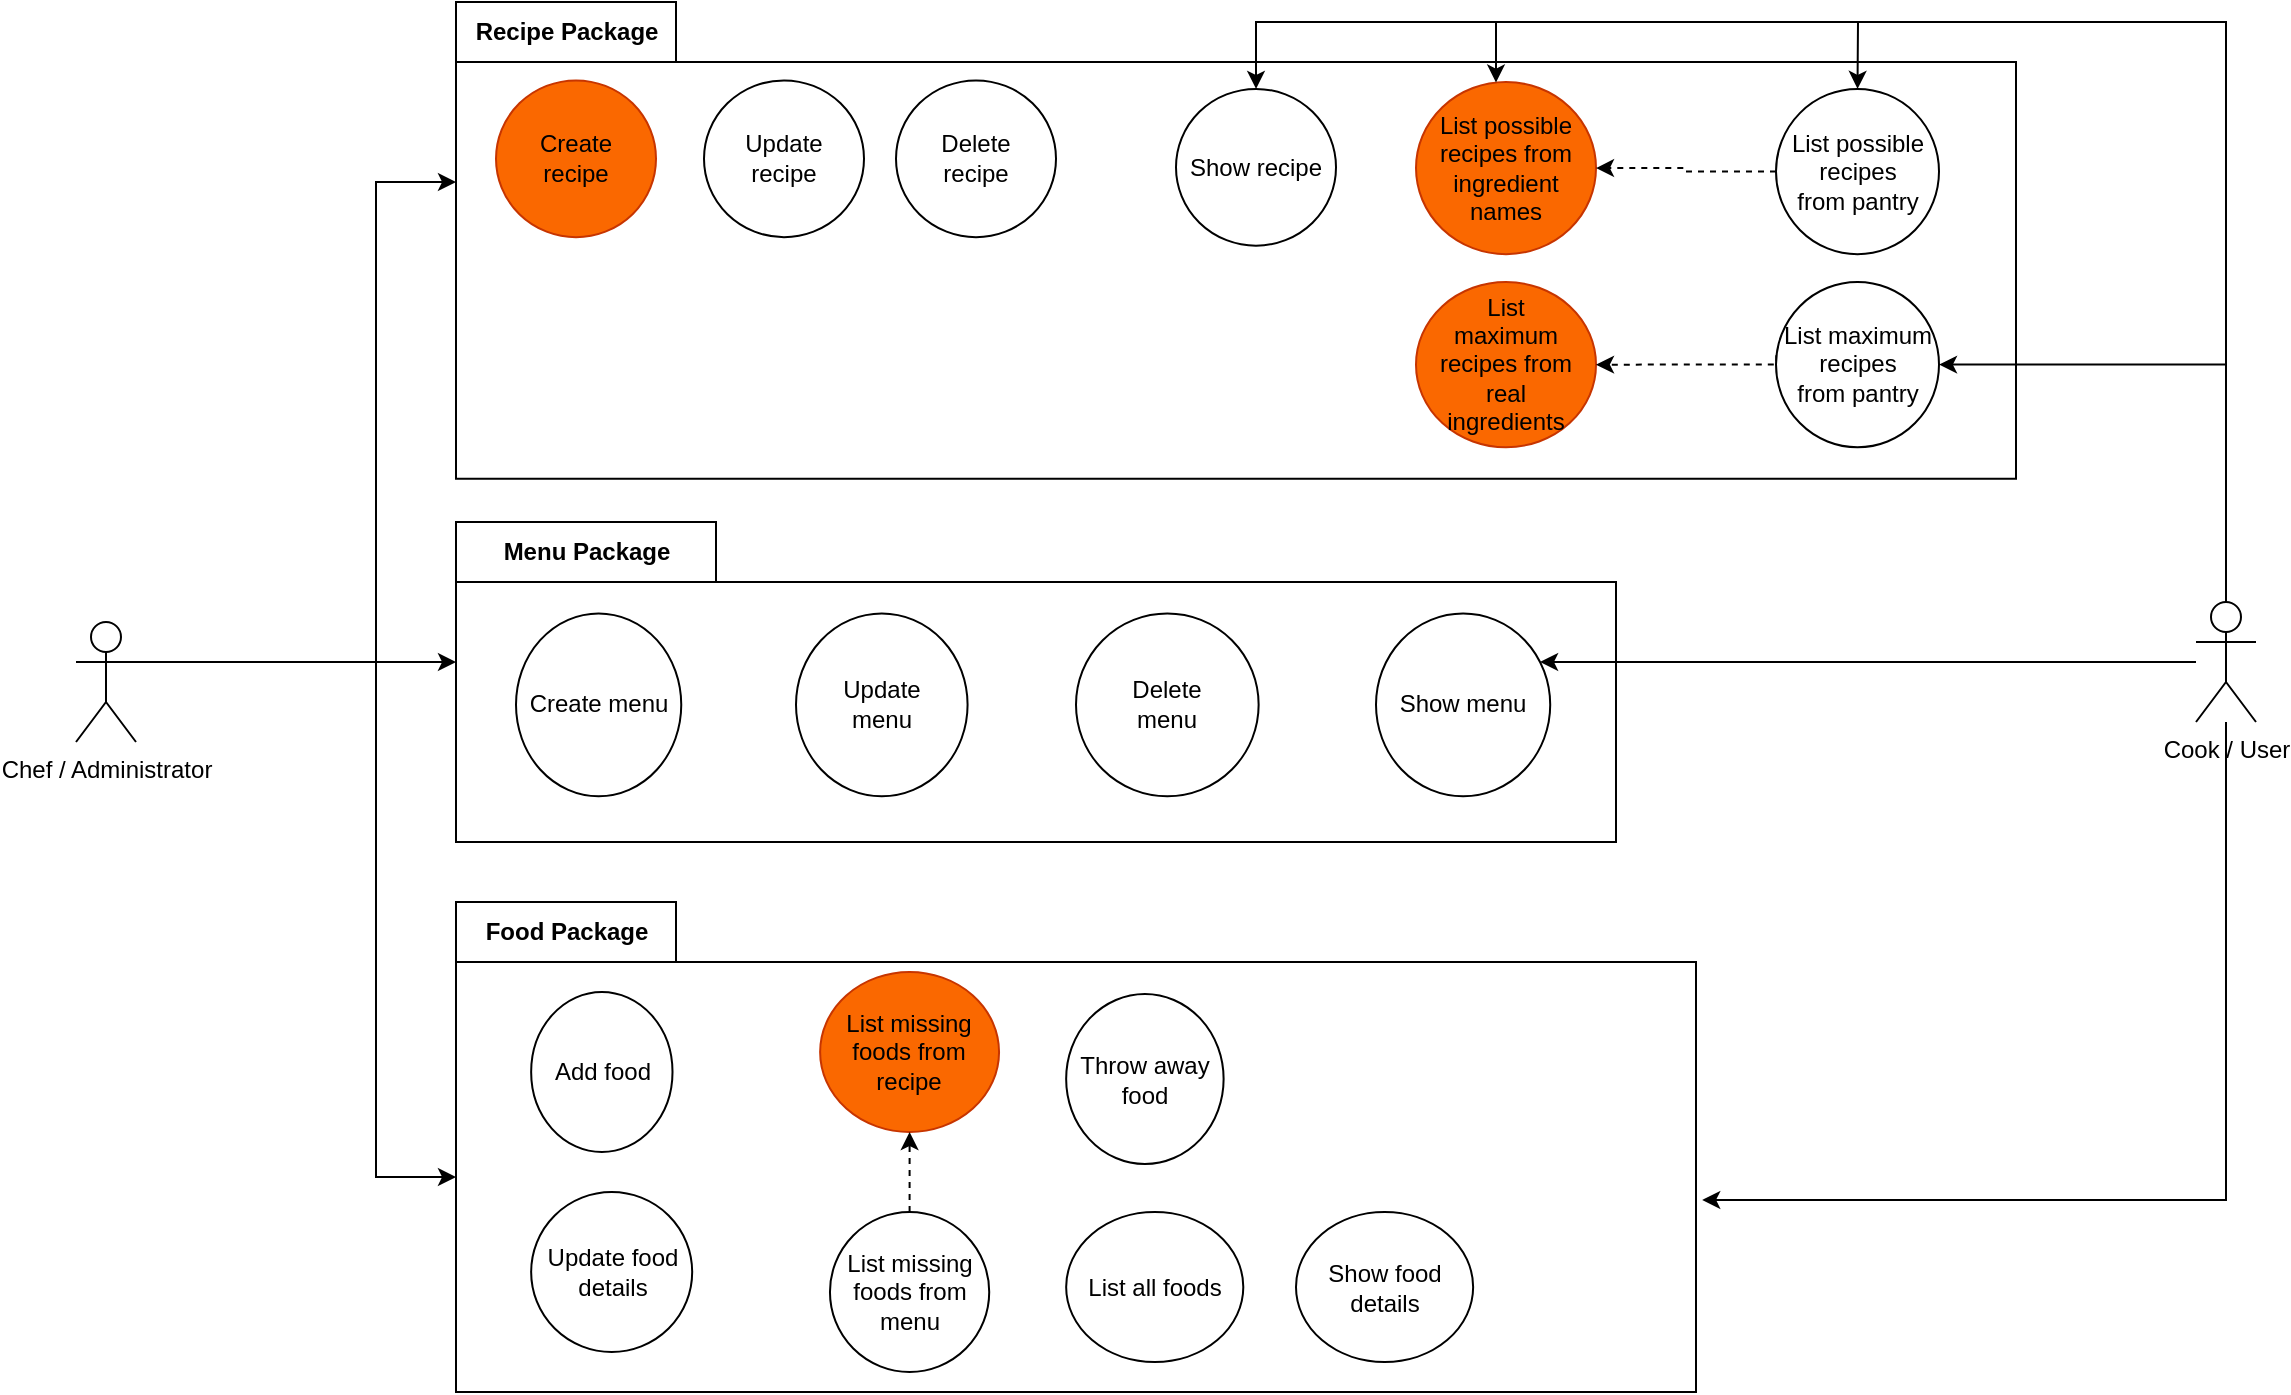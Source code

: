 <mxfile version="20.5.3" type="embed"><diagram name="Página-1" id="-CO6_jrW9DA6pvJ7dElY"><mxGraphModel dx="1101" dy="1614" grid="1" gridSize="10" guides="1" tooltips="1" connect="1" arrows="1" fold="1" page="1" pageScale="1" pageWidth="827" pageHeight="1169" math="0" shadow="0"><root><mxCell id="0"/><mxCell id="1" parent="0"/><mxCell id="1ZX_MkZ9JSZabqy4LFC7-55" value="Recipe Package" style="shape=folder;fontStyle=1;tabWidth=110;tabHeight=30;tabPosition=left;html=1;boundedLbl=1;labelInHeader=1;container=1;collapsible=0;" parent="1" vertex="1"><mxGeometry x="290" y="-170" width="780" height="238.382" as="geometry"/></mxCell><mxCell id="1ZX_MkZ9JSZabqy4LFC7-56" value="" style="html=1;strokeColor=none;resizeWidth=1;resizeHeight=1;fillColor=none;part=1;connectable=0;allowArrows=0;deletable=0;" parent="1ZX_MkZ9JSZabqy4LFC7-55" vertex="1"><mxGeometry width="780" height="97.975" relative="1" as="geometry"><mxPoint y="30" as="offset"/></mxGeometry></mxCell><mxCell id="1ZX_MkZ9JSZabqy4LFC7-2" value="Create&lt;br&gt;recipe" style="ellipse;whiteSpace=wrap;html=1;verticalAlign=middle;fillColor=#fa6800;strokeColor=#C73500;fontColor=#000000;" parent="1ZX_MkZ9JSZabqy4LFC7-55" vertex="1"><mxGeometry x="20" y="39.19" width="80" height="78.38" as="geometry"/></mxCell><mxCell id="1ZX_MkZ9JSZabqy4LFC7-23" value="Update&lt;br&gt;recipe" style="ellipse;whiteSpace=wrap;html=1;verticalAlign=middle;" parent="1ZX_MkZ9JSZabqy4LFC7-55" vertex="1"><mxGeometry x="124" y="39.19" width="80" height="78.38" as="geometry"/></mxCell><mxCell id="1ZX_MkZ9JSZabqy4LFC7-25" value="Delete&lt;br&gt;recipe" style="ellipse;whiteSpace=wrap;html=1;verticalAlign=middle;" parent="1ZX_MkZ9JSZabqy4LFC7-55" vertex="1"><mxGeometry x="220" y="39.19" width="80" height="78.38" as="geometry"/></mxCell><mxCell id="1ZX_MkZ9JSZabqy4LFC7-27" value="Show recipe" style="ellipse;whiteSpace=wrap;html=1;verticalAlign=middle;direction=south;" parent="1ZX_MkZ9JSZabqy4LFC7-55" vertex="1"><mxGeometry x="360" y="43.442" width="80" height="78.38" as="geometry"/></mxCell><mxCell id="1ZX_MkZ9JSZabqy4LFC7-7" value="List possible recipes from ingredient&lt;br&gt;names" style="ellipse;whiteSpace=wrap;html=1;verticalAlign=middle;fillColor=#fa6800;strokeColor=#C73500;fontColor=#000000;" parent="1ZX_MkZ9JSZabqy4LFC7-55" vertex="1"><mxGeometry x="480" y="40" width="90" height="86.07" as="geometry"/></mxCell><mxCell id="1ZX_MkZ9JSZabqy4LFC7-16" value="List possible recipes from&amp;nbsp;pantry" style="ellipse;whiteSpace=wrap;html=1;verticalAlign=middle;" parent="1ZX_MkZ9JSZabqy4LFC7-55" vertex="1"><mxGeometry x="660" y="43.442" width="81.5" height="82.632" as="geometry"/></mxCell><mxCell id="1ZX_MkZ9JSZabqy4LFC7-39" value="" style="edgeStyle=orthogonalEdgeStyle;rounded=0;orthogonalLoop=1;jettySize=auto;html=1;dashed=1;" parent="1ZX_MkZ9JSZabqy4LFC7-55" source="1ZX_MkZ9JSZabqy4LFC7-16" target="1ZX_MkZ9JSZabqy4LFC7-7" edge="1"><mxGeometry relative="1" as="geometry"/></mxCell><mxCell id="2" value="List&lt;br&gt;maximum recipes from real&lt;br&gt;ingredients" style="ellipse;whiteSpace=wrap;html=1;verticalAlign=middle;fillColor=#fa6800;strokeColor=#C73500;fontColor=#000000;" vertex="1" parent="1ZX_MkZ9JSZabqy4LFC7-55"><mxGeometry x="480" y="140" width="90" height="82.63" as="geometry"/></mxCell><mxCell id="5" style="edgeStyle=orthogonalEdgeStyle;rounded=0;orthogonalLoop=1;jettySize=auto;html=1;dashed=1;exitX=0.002;exitY=0.443;exitDx=0;exitDy=0;exitPerimeter=0;entryX=1;entryY=0.5;entryDx=0;entryDy=0;" edge="1" parent="1ZX_MkZ9JSZabqy4LFC7-55" source="4" target="2"><mxGeometry relative="1" as="geometry"><Array as="points"><mxPoint x="660" y="181"/></Array></mxGeometry></mxCell><mxCell id="4" value="List maximum recipes from&amp;nbsp;pantry" style="ellipse;whiteSpace=wrap;html=1;verticalAlign=middle;" vertex="1" parent="1ZX_MkZ9JSZabqy4LFC7-55"><mxGeometry x="660" y="139.994" width="81.5" height="82.632" as="geometry"/></mxCell><mxCell id="1ZX_MkZ9JSZabqy4LFC7-57" value="Menu Package" style="shape=folder;fontStyle=1;tabWidth=130;tabHeight=30;tabPosition=left;html=1;boundedLbl=1;labelInHeader=1;container=1;collapsible=0;" parent="1" vertex="1"><mxGeometry x="290" y="90" width="580" height="160" as="geometry"/></mxCell><mxCell id="1ZX_MkZ9JSZabqy4LFC7-58" value="" style="html=1;strokeColor=none;resizeWidth=1;resizeHeight=1;fillColor=none;part=1;connectable=0;allowArrows=0;deletable=0;" parent="1ZX_MkZ9JSZabqy4LFC7-57" vertex="1"><mxGeometry width="442.632" height="112" relative="1" as="geometry"><mxPoint y="30" as="offset"/></mxGeometry></mxCell><mxCell id="1ZX_MkZ9JSZabqy4LFC7-5" value="Create menu" style="ellipse;whiteSpace=wrap;html=1;verticalAlign=middle;" parent="1ZX_MkZ9JSZabqy4LFC7-57" vertex="1"><mxGeometry x="30" y="45.71" width="82.63" height="91.43" as="geometry"/></mxCell><mxCell id="1ZX_MkZ9JSZabqy4LFC7-33" value="Update&lt;br&gt;menu" style="ellipse;whiteSpace=wrap;html=1;verticalAlign=middle;" parent="1ZX_MkZ9JSZabqy4LFC7-57" vertex="1"><mxGeometry x="170" y="45.71" width="85.79" height="91.43" as="geometry"/></mxCell><mxCell id="1ZX_MkZ9JSZabqy4LFC7-35" value="Delete&lt;br&gt;menu" style="ellipse;whiteSpace=wrap;html=1;verticalAlign=middle;" parent="1ZX_MkZ9JSZabqy4LFC7-57" vertex="1"><mxGeometry x="310" y="45.71" width="91.32" height="91.43" as="geometry"/></mxCell><mxCell id="1ZX_MkZ9JSZabqy4LFC7-30" value="Show menu" style="ellipse;whiteSpace=wrap;html=1;verticalAlign=middle;" parent="1ZX_MkZ9JSZabqy4LFC7-57" vertex="1"><mxGeometry x="460" y="45.71" width="87.11" height="91.43" as="geometry"/></mxCell><mxCell id="1ZX_MkZ9JSZabqy4LFC7-41" value="Food&amp;nbsp;Package" style="shape=folder;fontStyle=1;tabWidth=110;tabHeight=30;tabPosition=left;html=1;boundedLbl=1;labelInHeader=1;container=1;collapsible=0;" parent="1" vertex="1"><mxGeometry x="290" y="280" width="620" height="245" as="geometry"/></mxCell><mxCell id="1ZX_MkZ9JSZabqy4LFC7-42" value="" style="html=1;strokeColor=none;resizeWidth=1;resizeHeight=1;fillColor=none;part=1;connectable=0;allowArrows=0;deletable=0;" parent="1ZX_MkZ9JSZabqy4LFC7-41" vertex="1"><mxGeometry width="600.317" height="190" relative="1" as="geometry"><mxPoint y="30" as="offset"/></mxGeometry></mxCell><mxCell id="1ZX_MkZ9JSZabqy4LFC7-19" value="Add food" style="ellipse;whiteSpace=wrap;html=1;verticalAlign=middle;" parent="1ZX_MkZ9JSZabqy4LFC7-41" vertex="1"><mxGeometry x="37.574" y="45" width="70.68" height="80" as="geometry"/></mxCell><mxCell id="1ZX_MkZ9JSZabqy4LFC7-20" value="Update food details" style="ellipse;whiteSpace=wrap;html=1;verticalAlign=middle;" parent="1ZX_MkZ9JSZabqy4LFC7-41" vertex="1"><mxGeometry x="37.574" y="145" width="80.521" height="80" as="geometry"/></mxCell><mxCell id="1ZX_MkZ9JSZabqy4LFC7-21" value="Throw away food" style="ellipse;whiteSpace=wrap;html=1;verticalAlign=middle;" parent="1ZX_MkZ9JSZabqy4LFC7-41" vertex="1"><mxGeometry x="305.081" y="46" width="78.73" height="85" as="geometry"/></mxCell><mxCell id="1ZX_MkZ9JSZabqy4LFC7-22" value="List all foods" style="ellipse;whiteSpace=wrap;html=1;verticalAlign=middle;" parent="1ZX_MkZ9JSZabqy4LFC7-41" vertex="1"><mxGeometry x="305.079" y="155" width="88.571" height="75" as="geometry"/></mxCell><mxCell id="1ZX_MkZ9JSZabqy4LFC7-13" value="List missing foods from recipe" style="ellipse;whiteSpace=wrap;html=1;verticalAlign=middle;fillColor=#fa6800;strokeColor=#C73500;fontColor=#000000;" parent="1ZX_MkZ9JSZabqy4LFC7-41" vertex="1"><mxGeometry x="182.063" y="35" width="89.467" height="80" as="geometry"/></mxCell><mxCell id="1ZX_MkZ9JSZabqy4LFC7-62" value="" style="edgeStyle=orthogonalEdgeStyle;rounded=0;orthogonalLoop=1;jettySize=auto;html=1;dashed=1;" parent="1ZX_MkZ9JSZabqy4LFC7-41" source="1ZX_MkZ9JSZabqy4LFC7-15" target="1ZX_MkZ9JSZabqy4LFC7-13" edge="1"><mxGeometry relative="1" as="geometry"/></mxCell><mxCell id="1ZX_MkZ9JSZabqy4LFC7-15" value="List missing foods from menu" style="ellipse;whiteSpace=wrap;html=1;verticalAlign=middle;" parent="1ZX_MkZ9JSZabqy4LFC7-41" vertex="1"><mxGeometry x="186.984" y="155" width="79.626" height="80" as="geometry"/></mxCell><mxCell id="uPa43uA3AVw1JParbl73-2" value="Show food details" style="ellipse;whiteSpace=wrap;html=1;verticalAlign=middle;" parent="1ZX_MkZ9JSZabqy4LFC7-41" vertex="1"><mxGeometry x="419.999" y="155" width="88.571" height="75" as="geometry"/></mxCell><mxCell id="1ZX_MkZ9JSZabqy4LFC7-3" value="" style="edgeStyle=orthogonalEdgeStyle;rounded=0;orthogonalLoop=1;jettySize=auto;html=1;" parent="1" source="1ZX_MkZ9JSZabqy4LFC7-1" target="1ZX_MkZ9JSZabqy4LFC7-55" edge="1"><mxGeometry relative="1" as="geometry"><mxPoint x="160" y="150" as="sourcePoint"/><Array as="points"><mxPoint x="250" y="160"/><mxPoint x="250" y="-80"/></Array></mxGeometry></mxCell><mxCell id="1ZX_MkZ9JSZabqy4LFC7-17" style="edgeStyle=orthogonalEdgeStyle;rounded=0;orthogonalLoop=1;jettySize=auto;html=1;" parent="1" source="1ZX_MkZ9JSZabqy4LFC7-1" target="1ZX_MkZ9JSZabqy4LFC7-57" edge="1"><mxGeometry relative="1" as="geometry"><Array as="points"><mxPoint x="270" y="160"/><mxPoint x="270" y="160"/></Array></mxGeometry></mxCell><mxCell id="kOWxkiBDby65x2myN2eD-6" style="edgeStyle=orthogonalEdgeStyle;rounded=0;orthogonalLoop=1;jettySize=auto;html=1;entryX=0;entryY=0;entryDx=0;entryDy=137.5;entryPerimeter=0;" parent="1" source="1ZX_MkZ9JSZabqy4LFC7-1" target="1ZX_MkZ9JSZabqy4LFC7-41" edge="1"><mxGeometry relative="1" as="geometry"><Array as="points"><mxPoint x="250" y="160"/><mxPoint x="250" y="418"/></Array></mxGeometry></mxCell><mxCell id="1ZX_MkZ9JSZabqy4LFC7-1" value="Chef / Administrator" style="shape=umlActor;verticalLabelPosition=bottom;verticalAlign=top;html=1;outlineConnect=0;" parent="1" vertex="1"><mxGeometry x="100" y="140" width="30" height="60" as="geometry"/></mxCell><mxCell id="1ZX_MkZ9JSZabqy4LFC7-44" style="edgeStyle=orthogonalEdgeStyle;rounded=0;orthogonalLoop=1;jettySize=auto;html=1;entryX=1.005;entryY=0.608;entryDx=0;entryDy=0;entryPerimeter=0;" parent="1" source="1ZX_MkZ9JSZabqy4LFC7-4" target="1ZX_MkZ9JSZabqy4LFC7-41" edge="1"><mxGeometry relative="1" as="geometry"><mxPoint x="260" y="370" as="sourcePoint"/><Array as="points"><mxPoint x="1175" y="429"/></Array></mxGeometry></mxCell><mxCell id="kOWxkiBDby65x2myN2eD-2" style="edgeStyle=orthogonalEdgeStyle;rounded=0;orthogonalLoop=1;jettySize=auto;html=1;" parent="1" source="1ZX_MkZ9JSZabqy4LFC7-4" target="1ZX_MkZ9JSZabqy4LFC7-27" edge="1"><mxGeometry relative="1" as="geometry"><Array as="points"><mxPoint x="1175" y="-160"/><mxPoint x="690" y="-160"/></Array></mxGeometry></mxCell><mxCell id="kOWxkiBDby65x2myN2eD-3" style="edgeStyle=orthogonalEdgeStyle;rounded=0;orthogonalLoop=1;jettySize=auto;html=1;" parent="1" source="1ZX_MkZ9JSZabqy4LFC7-4" target="1ZX_MkZ9JSZabqy4LFC7-7" edge="1"><mxGeometry relative="1" as="geometry"><Array as="points"><mxPoint x="1175" y="-160"/><mxPoint x="810" y="-160"/></Array></mxGeometry></mxCell><mxCell id="kOWxkiBDby65x2myN2eD-4" style="edgeStyle=orthogonalEdgeStyle;rounded=0;orthogonalLoop=1;jettySize=auto;html=1;" parent="1" source="1ZX_MkZ9JSZabqy4LFC7-4" target="1ZX_MkZ9JSZabqy4LFC7-16" edge="1"><mxGeometry relative="1" as="geometry"><Array as="points"><mxPoint x="1175" y="-160"/><mxPoint x="991" y="-160"/></Array></mxGeometry></mxCell><mxCell id="kOWxkiBDby65x2myN2eD-7" style="edgeStyle=orthogonalEdgeStyle;rounded=0;orthogonalLoop=1;jettySize=auto;html=1;" parent="1" source="1ZX_MkZ9JSZabqy4LFC7-4" target="1ZX_MkZ9JSZabqy4LFC7-30" edge="1"><mxGeometry relative="1" as="geometry"><Array as="points"><mxPoint x="1040" y="160"/><mxPoint x="1040" y="160"/></Array></mxGeometry></mxCell><mxCell id="7" style="edgeStyle=orthogonalEdgeStyle;rounded=0;orthogonalLoop=1;jettySize=auto;html=1;entryX=1;entryY=0.5;entryDx=0;entryDy=0;" edge="1" parent="1" source="1ZX_MkZ9JSZabqy4LFC7-4" target="4"><mxGeometry relative="1" as="geometry"><Array as="points"><mxPoint x="1175" y="11"/></Array></mxGeometry></mxCell><mxCell id="1ZX_MkZ9JSZabqy4LFC7-4" value="Cook / User" style="shape=umlActor;verticalLabelPosition=bottom;verticalAlign=top;html=1;outlineConnect=0;" parent="1" vertex="1"><mxGeometry x="1160" y="130" width="30" height="60" as="geometry"/></mxCell></root></mxGraphModel></diagram></mxfile>